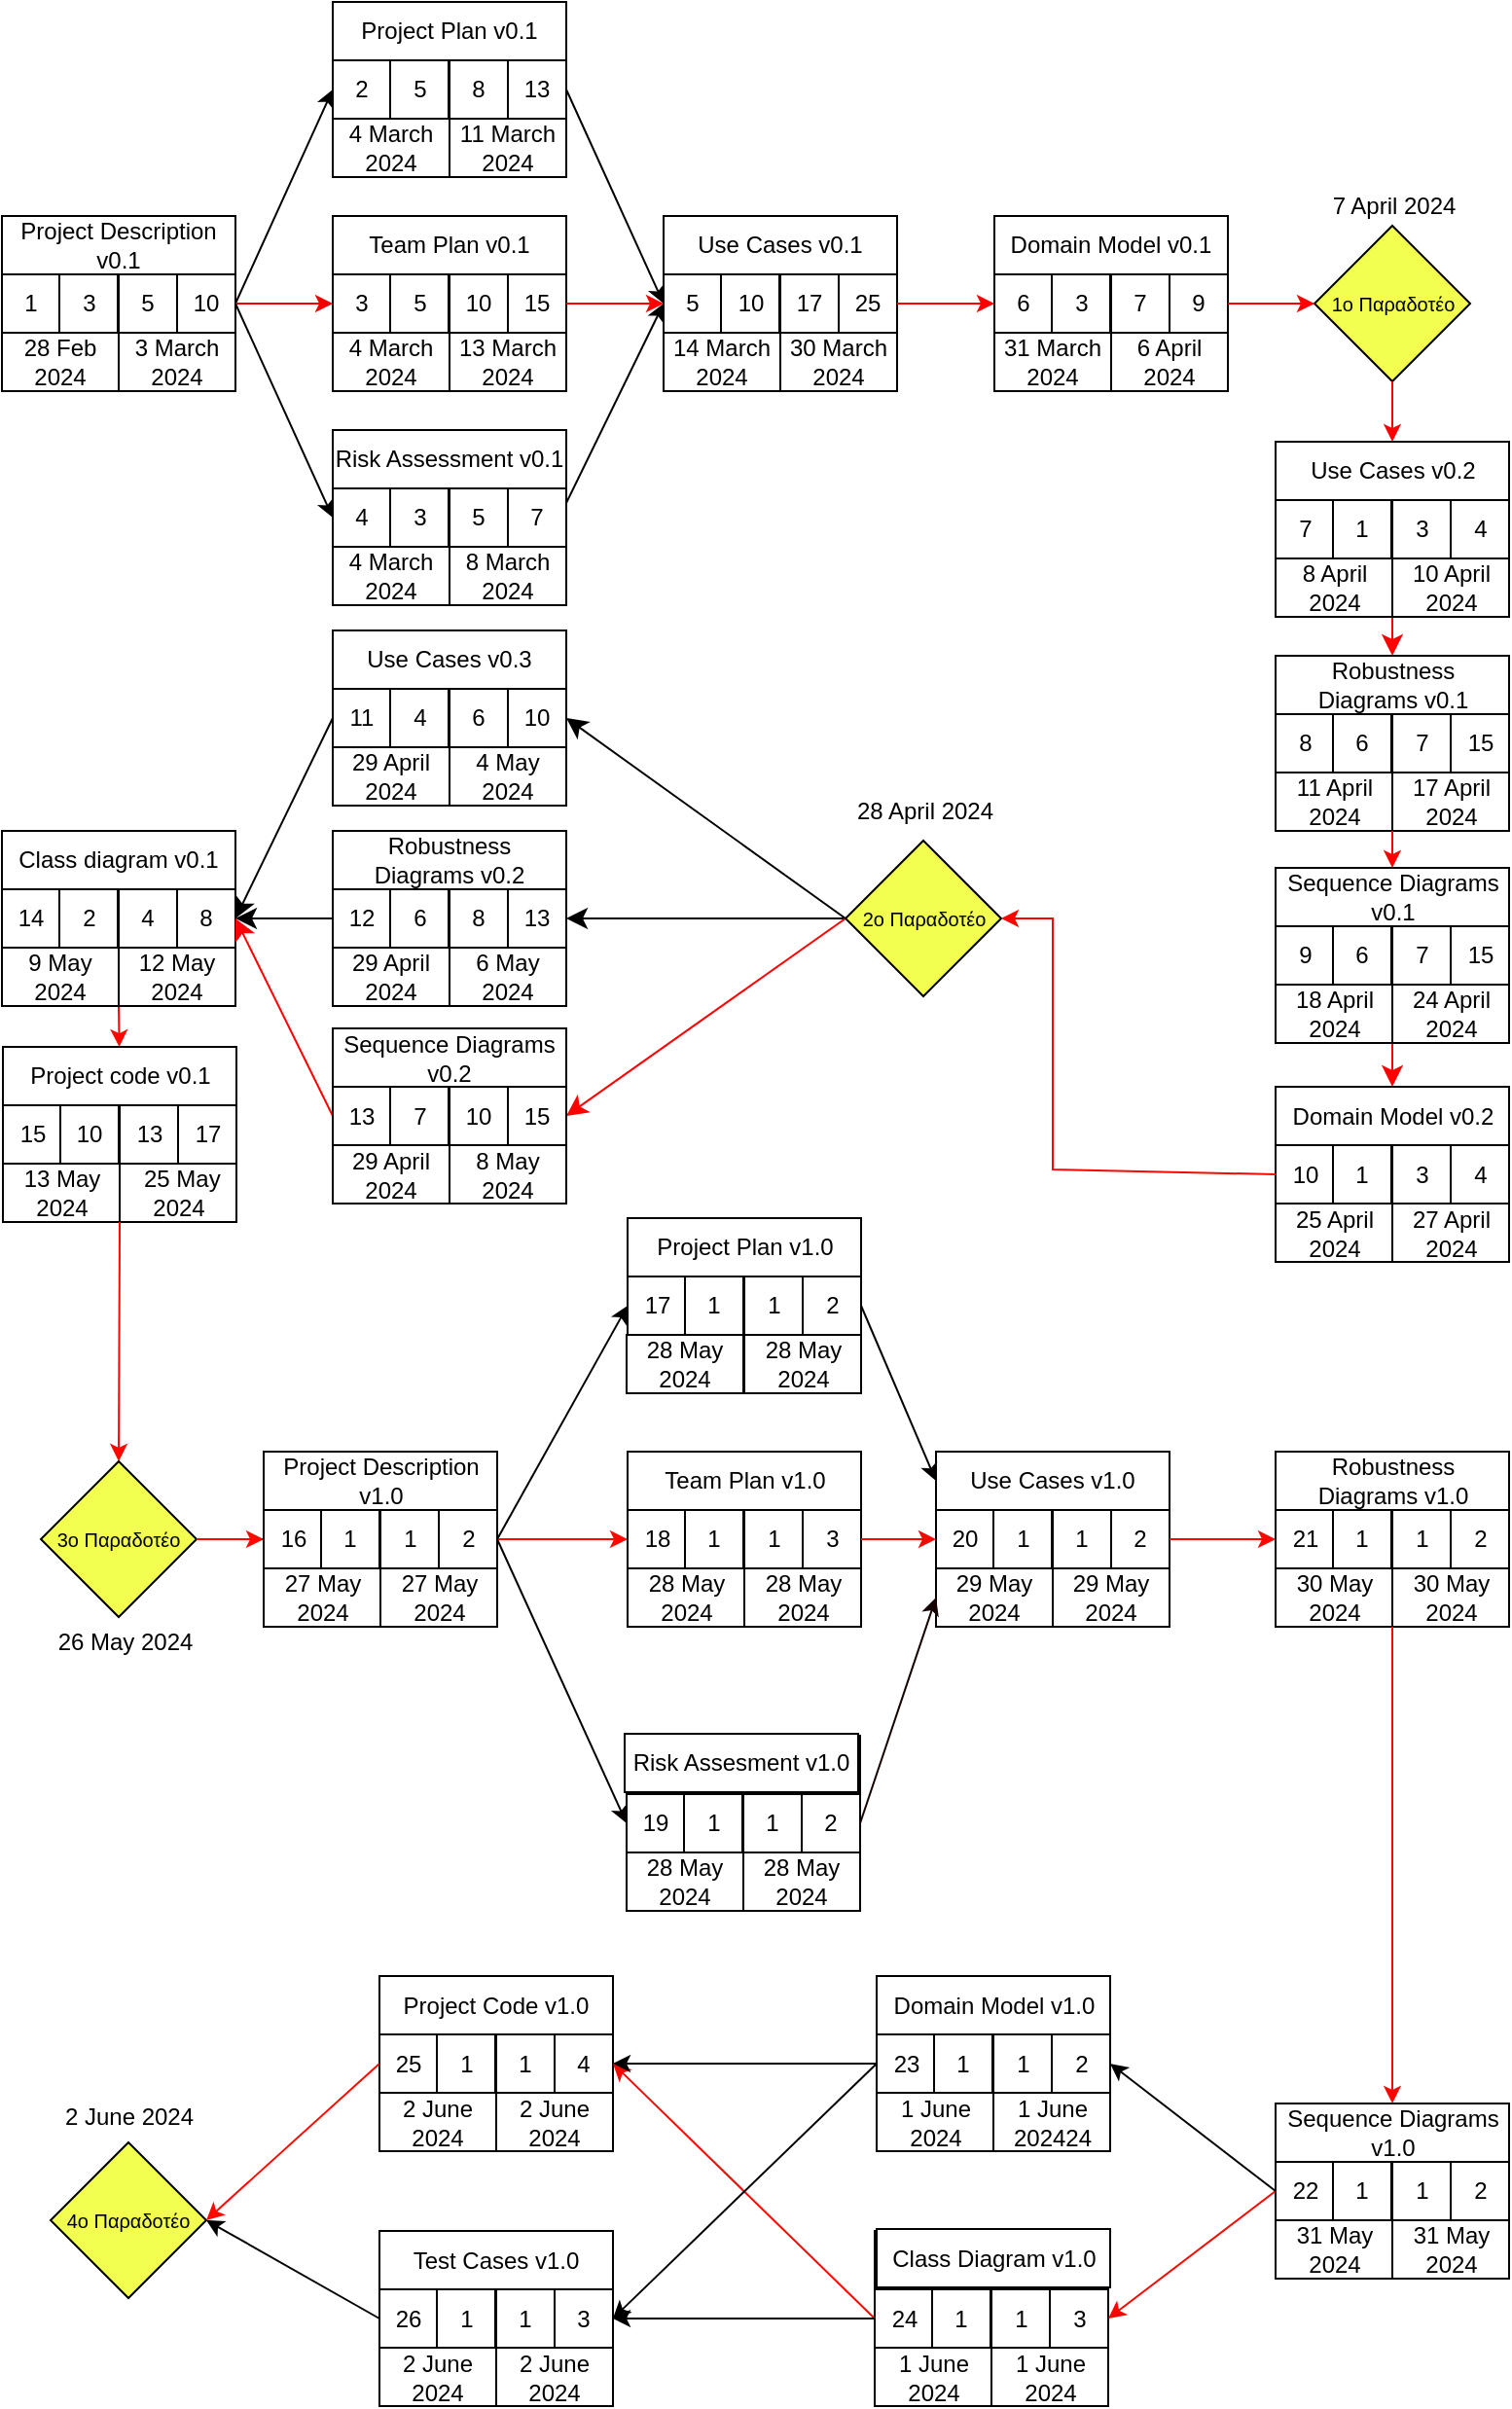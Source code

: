 <mxfile version="24.3.1" type="device">
  <diagram name="Page-1" id="uMqA1R6x-6Gs1QEI-oIA">
    <mxGraphModel dx="1105" dy="631" grid="0" gridSize="10" guides="1" tooltips="1" connect="1" arrows="1" fold="1" page="0" pageScale="1" pageWidth="827" pageHeight="1169" math="0" shadow="0">
      <root>
        <mxCell id="0" />
        <mxCell id="1" parent="0" />
        <mxCell id="IIHGYazNjYMF4p0EDvYy-1" value="" style="rounded=0;whiteSpace=wrap;html=1;" vertex="1" parent="1">
          <mxGeometry x="20" y="130" width="120" height="90" as="geometry" />
        </mxCell>
        <mxCell id="IIHGYazNjYMF4p0EDvYy-2" value="Project Description v0.1" style="rounded=0;whiteSpace=wrap;html=1;" vertex="1" parent="1">
          <mxGeometry x="20" y="130" width="120" height="30" as="geometry" />
        </mxCell>
        <mxCell id="IIHGYazNjYMF4p0EDvYy-3" value="1" style="rounded=0;whiteSpace=wrap;html=1;" vertex="1" parent="1">
          <mxGeometry x="20" y="160" width="30" height="30" as="geometry" />
        </mxCell>
        <mxCell id="IIHGYazNjYMF4p0EDvYy-4" value="3" style="whiteSpace=wrap;html=1;aspect=fixed;" vertex="1" parent="1">
          <mxGeometry x="49.5" y="160" width="30" height="30" as="geometry" />
        </mxCell>
        <mxCell id="IIHGYazNjYMF4p0EDvYy-5" value="5" style="whiteSpace=wrap;html=1;aspect=fixed;" vertex="1" parent="1">
          <mxGeometry x="80" y="160" width="30" height="30" as="geometry" />
        </mxCell>
        <mxCell id="IIHGYazNjYMF4p0EDvYy-6" value="10" style="whiteSpace=wrap;html=1;aspect=fixed;" vertex="1" parent="1">
          <mxGeometry x="110" y="160" width="30" height="30" as="geometry" />
        </mxCell>
        <mxCell id="IIHGYazNjYMF4p0EDvYy-7" value="28 Feb 2024" style="rounded=0;whiteSpace=wrap;html=1;" vertex="1" parent="1">
          <mxGeometry x="20" y="190" width="60" height="30" as="geometry" />
        </mxCell>
        <mxCell id="IIHGYazNjYMF4p0EDvYy-8" value="3 March 2024" style="rounded=0;whiteSpace=wrap;html=1;" vertex="1" parent="1">
          <mxGeometry x="80" y="190" width="60" height="30" as="geometry" />
        </mxCell>
        <mxCell id="IIHGYazNjYMF4p0EDvYy-9" value="&#xa;&lt;span style=&quot;color: rgb(0, 0, 0); font-family: Helvetica; font-size: 12px; font-style: normal; font-variant-ligatures: normal; font-variant-caps: normal; font-weight: 400; letter-spacing: normal; orphans: 2; text-align: center; text-indent: 0px; text-transform: none; widows: 2; word-spacing: 0px; -webkit-text-stroke-width: 0px; background-color: rgb(251, 251, 251); text-decoration-thickness: initial; text-decoration-style: initial; text-decoration-color: initial; float: none; display: inline !important;&quot;&gt;6 April 2024&lt;/span&gt;&#xa;&#xa;" style="rounded=0;whiteSpace=wrap;html=1;" vertex="1" parent="1">
          <mxGeometry x="674.5" y="465" width="120" height="90" as="geometry" />
        </mxCell>
        <mxCell id="IIHGYazNjYMF4p0EDvYy-10" value="Sequence Diagrams v0.1" style="rounded=0;whiteSpace=wrap;html=1;" vertex="1" parent="1">
          <mxGeometry x="674.5" y="465" width="120" height="30" as="geometry" />
        </mxCell>
        <mxCell id="IIHGYazNjYMF4p0EDvYy-11" value="9" style="rounded=0;whiteSpace=wrap;html=1;" vertex="1" parent="1">
          <mxGeometry x="674.5" y="495" width="30" height="30" as="geometry" />
        </mxCell>
        <mxCell id="IIHGYazNjYMF4p0EDvYy-12" value="6" style="whiteSpace=wrap;html=1;aspect=fixed;" vertex="1" parent="1">
          <mxGeometry x="704" y="495" width="30" height="30" as="geometry" />
        </mxCell>
        <mxCell id="IIHGYazNjYMF4p0EDvYy-13" value="7" style="whiteSpace=wrap;html=1;aspect=fixed;" vertex="1" parent="1">
          <mxGeometry x="734.5" y="495" width="30" height="30" as="geometry" />
        </mxCell>
        <mxCell id="IIHGYazNjYMF4p0EDvYy-14" value="15" style="whiteSpace=wrap;html=1;aspect=fixed;" vertex="1" parent="1">
          <mxGeometry x="764.5" y="495" width="30" height="30" as="geometry" />
        </mxCell>
        <mxCell id="IIHGYazNjYMF4p0EDvYy-269" style="edgeStyle=none;curved=1;rounded=0;orthogonalLoop=1;jettySize=auto;html=1;exitX=0;exitY=1;exitDx=0;exitDy=0;entryX=0.5;entryY=0;entryDx=0;entryDy=0;fontSize=12;startSize=8;endSize=8;fillColor=#f8cecc;strokeColor=#FF0000;" edge="1" parent="1" source="IIHGYazNjYMF4p0EDvYy-15" target="IIHGYazNjYMF4p0EDvYy-75">
          <mxGeometry relative="1" as="geometry" />
        </mxCell>
        <mxCell id="IIHGYazNjYMF4p0EDvYy-15" value="24 April 2024" style="rounded=0;whiteSpace=wrap;html=1;" vertex="1" parent="1">
          <mxGeometry x="734.5" y="525" width="60" height="30" as="geometry" />
        </mxCell>
        <mxCell id="IIHGYazNjYMF4p0EDvYy-16" value="" style="rounded=0;whiteSpace=wrap;html=1;" vertex="1" parent="1">
          <mxGeometry x="190" y="20" width="120" height="90" as="geometry" />
        </mxCell>
        <mxCell id="IIHGYazNjYMF4p0EDvYy-17" value="Project Plan v0.1" style="rounded=0;whiteSpace=wrap;html=1;" vertex="1" parent="1">
          <mxGeometry x="190" y="20" width="120" height="30" as="geometry" />
        </mxCell>
        <mxCell id="IIHGYazNjYMF4p0EDvYy-18" value="2" style="rounded=0;whiteSpace=wrap;html=1;" vertex="1" parent="1">
          <mxGeometry x="190" y="50" width="30" height="30" as="geometry" />
        </mxCell>
        <mxCell id="IIHGYazNjYMF4p0EDvYy-19" value="5" style="whiteSpace=wrap;html=1;aspect=fixed;" vertex="1" parent="1">
          <mxGeometry x="219.5" y="50" width="30" height="30" as="geometry" />
        </mxCell>
        <mxCell id="IIHGYazNjYMF4p0EDvYy-20" value="8" style="whiteSpace=wrap;html=1;aspect=fixed;" vertex="1" parent="1">
          <mxGeometry x="250" y="50" width="30" height="30" as="geometry" />
        </mxCell>
        <mxCell id="IIHGYazNjYMF4p0EDvYy-21" value="13" style="whiteSpace=wrap;html=1;aspect=fixed;" vertex="1" parent="1">
          <mxGeometry x="280" y="50" width="30" height="30" as="geometry" />
        </mxCell>
        <mxCell id="IIHGYazNjYMF4p0EDvYy-22" value="4 March 2024" style="rounded=0;whiteSpace=wrap;html=1;" vertex="1" parent="1">
          <mxGeometry x="190" y="80" width="60" height="30" as="geometry" />
        </mxCell>
        <mxCell id="IIHGYazNjYMF4p0EDvYy-23" value="11 March 2024" style="rounded=0;whiteSpace=wrap;html=1;" vertex="1" parent="1">
          <mxGeometry x="250" y="80" width="60" height="30" as="geometry" />
        </mxCell>
        <mxCell id="IIHGYazNjYMF4p0EDvYy-24" value="" style="rounded=0;whiteSpace=wrap;html=1;" vertex="1" parent="1">
          <mxGeometry x="190" y="130" width="120" height="90" as="geometry" />
        </mxCell>
        <mxCell id="IIHGYazNjYMF4p0EDvYy-25" value="Team Plan v0.1" style="rounded=0;whiteSpace=wrap;html=1;" vertex="1" parent="1">
          <mxGeometry x="190" y="130" width="120" height="30" as="geometry" />
        </mxCell>
        <mxCell id="IIHGYazNjYMF4p0EDvYy-26" value="3" style="rounded=0;whiteSpace=wrap;html=1;" vertex="1" parent="1">
          <mxGeometry x="190" y="160" width="30" height="30" as="geometry" />
        </mxCell>
        <mxCell id="IIHGYazNjYMF4p0EDvYy-27" value="5" style="whiteSpace=wrap;html=1;aspect=fixed;" vertex="1" parent="1">
          <mxGeometry x="219.5" y="160" width="30" height="30" as="geometry" />
        </mxCell>
        <mxCell id="IIHGYazNjYMF4p0EDvYy-28" value="10" style="whiteSpace=wrap;html=1;aspect=fixed;" vertex="1" parent="1">
          <mxGeometry x="250" y="160" width="30" height="30" as="geometry" />
        </mxCell>
        <mxCell id="IIHGYazNjYMF4p0EDvYy-29" value="15" style="whiteSpace=wrap;html=1;aspect=fixed;" vertex="1" parent="1">
          <mxGeometry x="280" y="160" width="30" height="30" as="geometry" />
        </mxCell>
        <mxCell id="IIHGYazNjYMF4p0EDvYy-30" value="4 March 2024" style="rounded=0;whiteSpace=wrap;html=1;" vertex="1" parent="1">
          <mxGeometry x="190" y="190" width="60" height="30" as="geometry" />
        </mxCell>
        <mxCell id="IIHGYazNjYMF4p0EDvYy-31" value="13 March 2024" style="rounded=0;whiteSpace=wrap;html=1;" vertex="1" parent="1">
          <mxGeometry x="250" y="190" width="60" height="30" as="geometry" />
        </mxCell>
        <mxCell id="IIHGYazNjYMF4p0EDvYy-32" value="" style="rounded=0;whiteSpace=wrap;html=1;" vertex="1" parent="1">
          <mxGeometry x="190" y="240" width="120" height="90" as="geometry" />
        </mxCell>
        <mxCell id="IIHGYazNjYMF4p0EDvYy-33" value="Risk Assessment v0.1" style="rounded=0;whiteSpace=wrap;html=1;" vertex="1" parent="1">
          <mxGeometry x="190" y="240" width="120" height="30" as="geometry" />
        </mxCell>
        <mxCell id="IIHGYazNjYMF4p0EDvYy-34" value="4" style="rounded=0;whiteSpace=wrap;html=1;" vertex="1" parent="1">
          <mxGeometry x="190" y="270" width="30" height="30" as="geometry" />
        </mxCell>
        <mxCell id="IIHGYazNjYMF4p0EDvYy-35" value="3" style="whiteSpace=wrap;html=1;aspect=fixed;" vertex="1" parent="1">
          <mxGeometry x="219.5" y="270" width="30" height="30" as="geometry" />
        </mxCell>
        <mxCell id="IIHGYazNjYMF4p0EDvYy-36" value="5" style="whiteSpace=wrap;html=1;aspect=fixed;" vertex="1" parent="1">
          <mxGeometry x="250" y="270" width="30" height="30" as="geometry" />
        </mxCell>
        <mxCell id="IIHGYazNjYMF4p0EDvYy-37" value="7" style="whiteSpace=wrap;html=1;aspect=fixed;" vertex="1" parent="1">
          <mxGeometry x="280" y="270" width="30" height="30" as="geometry" />
        </mxCell>
        <mxCell id="IIHGYazNjYMF4p0EDvYy-38" value="4 March 2024" style="rounded=0;whiteSpace=wrap;html=1;" vertex="1" parent="1">
          <mxGeometry x="190" y="300" width="60" height="30" as="geometry" />
        </mxCell>
        <mxCell id="IIHGYazNjYMF4p0EDvYy-39" value="8 March 2024" style="rounded=0;whiteSpace=wrap;html=1;" vertex="1" parent="1">
          <mxGeometry x="250" y="300" width="60" height="30" as="geometry" />
        </mxCell>
        <mxCell id="IIHGYazNjYMF4p0EDvYy-40" value="" style="rounded=0;whiteSpace=wrap;html=1;" vertex="1" parent="1">
          <mxGeometry x="360" y="130" width="120" height="90" as="geometry" />
        </mxCell>
        <mxCell id="IIHGYazNjYMF4p0EDvYy-41" value="Use Cases v0.1" style="rounded=0;whiteSpace=wrap;html=1;" vertex="1" parent="1">
          <mxGeometry x="360" y="130" width="120" height="30" as="geometry" />
        </mxCell>
        <mxCell id="IIHGYazNjYMF4p0EDvYy-42" value="5" style="rounded=0;whiteSpace=wrap;html=1;" vertex="1" parent="1">
          <mxGeometry x="360" y="160" width="30" height="30" as="geometry" />
        </mxCell>
        <mxCell id="IIHGYazNjYMF4p0EDvYy-43" value="10" style="whiteSpace=wrap;html=1;aspect=fixed;" vertex="1" parent="1">
          <mxGeometry x="389.5" y="160" width="30" height="30" as="geometry" />
        </mxCell>
        <mxCell id="IIHGYazNjYMF4p0EDvYy-44" value="17" style="whiteSpace=wrap;html=1;aspect=fixed;" vertex="1" parent="1">
          <mxGeometry x="420" y="160" width="30" height="30" as="geometry" />
        </mxCell>
        <mxCell id="IIHGYazNjYMF4p0EDvYy-45" value="25" style="whiteSpace=wrap;html=1;aspect=fixed;" vertex="1" parent="1">
          <mxGeometry x="450" y="160" width="30" height="30" as="geometry" />
        </mxCell>
        <mxCell id="IIHGYazNjYMF4p0EDvYy-46" value="14 March 2024" style="rounded=0;whiteSpace=wrap;html=1;" vertex="1" parent="1">
          <mxGeometry x="360" y="190" width="60" height="30" as="geometry" />
        </mxCell>
        <mxCell id="IIHGYazNjYMF4p0EDvYy-47" value="30 March 2024" style="rounded=0;whiteSpace=wrap;html=1;" vertex="1" parent="1">
          <mxGeometry x="420" y="190" width="60" height="30" as="geometry" />
        </mxCell>
        <mxCell id="IIHGYazNjYMF4p0EDvYy-48" value="" style="rounded=0;whiteSpace=wrap;html=1;" vertex="1" parent="1">
          <mxGeometry x="530" y="130" width="120" height="90" as="geometry" />
        </mxCell>
        <mxCell id="IIHGYazNjYMF4p0EDvYy-49" value="Domain Model v0.1" style="rounded=0;whiteSpace=wrap;html=1;" vertex="1" parent="1">
          <mxGeometry x="530" y="130" width="120" height="30" as="geometry" />
        </mxCell>
        <mxCell id="IIHGYazNjYMF4p0EDvYy-50" value="6" style="rounded=0;whiteSpace=wrap;html=1;" vertex="1" parent="1">
          <mxGeometry x="530" y="160" width="30" height="30" as="geometry" />
        </mxCell>
        <mxCell id="IIHGYazNjYMF4p0EDvYy-51" value="3" style="whiteSpace=wrap;html=1;aspect=fixed;" vertex="1" parent="1">
          <mxGeometry x="559.5" y="160" width="30" height="30" as="geometry" />
        </mxCell>
        <mxCell id="IIHGYazNjYMF4p0EDvYy-52" value="7" style="whiteSpace=wrap;html=1;aspect=fixed;" vertex="1" parent="1">
          <mxGeometry x="590" y="160" width="30" height="30" as="geometry" />
        </mxCell>
        <mxCell id="IIHGYazNjYMF4p0EDvYy-53" value="9" style="whiteSpace=wrap;html=1;aspect=fixed;" vertex="1" parent="1">
          <mxGeometry x="620" y="160" width="30" height="30" as="geometry" />
        </mxCell>
        <mxCell id="IIHGYazNjYMF4p0EDvYy-54" value="31 March 2024" style="rounded=0;whiteSpace=wrap;html=1;" vertex="1" parent="1">
          <mxGeometry x="530" y="190" width="60" height="30" as="geometry" />
        </mxCell>
        <mxCell id="IIHGYazNjYMF4p0EDvYy-55" value="6 April 2024" style="rounded=0;whiteSpace=wrap;html=1;" vertex="1" parent="1">
          <mxGeometry x="590" y="190" width="60" height="30" as="geometry" />
        </mxCell>
        <mxCell id="IIHGYazNjYMF4p0EDvYy-56" value="&lt;font style=&quot;font-size: 10px;&quot;&gt;1o Παραδοτέο&lt;/font&gt;" style="rhombus;whiteSpace=wrap;html=1;fillColor=#F3FF4F;" vertex="1" parent="1">
          <mxGeometry x="694.5" y="135" width="80" height="80" as="geometry" />
        </mxCell>
        <mxCell id="IIHGYazNjYMF4p0EDvYy-57" value="" style="endArrow=classic;html=1;rounded=0;exitX=1;exitY=0.5;exitDx=0;exitDy=0;entryX=0;entryY=0.5;entryDx=0;entryDy=0;strokeColor=#000000;" edge="1" parent="1" source="IIHGYazNjYMF4p0EDvYy-6" target="IIHGYazNjYMF4p0EDvYy-18">
          <mxGeometry width="50" height="50" relative="1" as="geometry">
            <mxPoint x="490" y="160" as="sourcePoint" />
            <mxPoint x="540" y="110" as="targetPoint" />
          </mxGeometry>
        </mxCell>
        <mxCell id="IIHGYazNjYMF4p0EDvYy-58" value="" style="endArrow=classic;html=1;rounded=0;exitX=1;exitY=0.5;exitDx=0;exitDy=0;entryX=0;entryY=0.5;entryDx=0;entryDy=0;strokeColor=#F50000;" edge="1" parent="1" source="IIHGYazNjYMF4p0EDvYy-6" target="IIHGYazNjYMF4p0EDvYy-26">
          <mxGeometry width="50" height="50" relative="1" as="geometry">
            <mxPoint x="490" y="160" as="sourcePoint" />
            <mxPoint x="540" y="110" as="targetPoint" />
          </mxGeometry>
        </mxCell>
        <mxCell id="IIHGYazNjYMF4p0EDvYy-59" value="" style="endArrow=classic;html=1;rounded=0;exitX=1;exitY=0.5;exitDx=0;exitDy=0;entryX=0;entryY=0.5;entryDx=0;entryDy=0;" edge="1" parent="1" source="IIHGYazNjYMF4p0EDvYy-6" target="IIHGYazNjYMF4p0EDvYy-34">
          <mxGeometry width="50" height="50" relative="1" as="geometry">
            <mxPoint x="490" y="160" as="sourcePoint" />
            <mxPoint x="540" y="110" as="targetPoint" />
          </mxGeometry>
        </mxCell>
        <mxCell id="IIHGYazNjYMF4p0EDvYy-60" value="" style="endArrow=classic;html=1;rounded=0;exitX=1;exitY=0.25;exitDx=0;exitDy=0;entryX=0;entryY=0.5;entryDx=0;entryDy=0;" edge="1" parent="1" source="IIHGYazNjYMF4p0EDvYy-37" target="IIHGYazNjYMF4p0EDvYy-42">
          <mxGeometry width="50" height="50" relative="1" as="geometry">
            <mxPoint x="490" y="160" as="sourcePoint" />
            <mxPoint x="540" y="110" as="targetPoint" />
          </mxGeometry>
        </mxCell>
        <mxCell id="IIHGYazNjYMF4p0EDvYy-61" value="" style="endArrow=classic;html=1;rounded=0;exitX=1;exitY=0.5;exitDx=0;exitDy=0;entryX=0;entryY=0.5;entryDx=0;entryDy=0;strokeColor=#000000;" edge="1" parent="1" source="IIHGYazNjYMF4p0EDvYy-21" target="IIHGYazNjYMF4p0EDvYy-42">
          <mxGeometry width="50" height="50" relative="1" as="geometry">
            <mxPoint x="490" y="160" as="sourcePoint" />
            <mxPoint x="540" y="110" as="targetPoint" />
          </mxGeometry>
        </mxCell>
        <mxCell id="IIHGYazNjYMF4p0EDvYy-62" value="" style="endArrow=classic;html=1;rounded=0;exitX=1;exitY=0.5;exitDx=0;exitDy=0;entryX=0;entryY=0.5;entryDx=0;entryDy=0;strokeColor=#FF0000;" edge="1" parent="1" source="IIHGYazNjYMF4p0EDvYy-29" target="IIHGYazNjYMF4p0EDvYy-42">
          <mxGeometry width="50" height="50" relative="1" as="geometry">
            <mxPoint x="490" y="160" as="sourcePoint" />
            <mxPoint x="540" y="110" as="targetPoint" />
          </mxGeometry>
        </mxCell>
        <mxCell id="IIHGYazNjYMF4p0EDvYy-63" value="" style="endArrow=classic;html=1;rounded=0;exitX=1;exitY=0.5;exitDx=0;exitDy=0;entryX=0;entryY=0.5;entryDx=0;entryDy=0;strokeColor=#FF0000;" edge="1" parent="1" source="IIHGYazNjYMF4p0EDvYy-45" target="IIHGYazNjYMF4p0EDvYy-50">
          <mxGeometry width="50" height="50" relative="1" as="geometry">
            <mxPoint x="490" y="160" as="sourcePoint" />
            <mxPoint x="540" y="110" as="targetPoint" />
          </mxGeometry>
        </mxCell>
        <mxCell id="IIHGYazNjYMF4p0EDvYy-64" value="" style="endArrow=classic;html=1;rounded=0;exitX=1;exitY=0.5;exitDx=0;exitDy=0;entryX=0;entryY=0.5;entryDx=0;entryDy=0;strokeColor=#FF0000;" edge="1" parent="1" source="IIHGYazNjYMF4p0EDvYy-53" target="IIHGYazNjYMF4p0EDvYy-56">
          <mxGeometry width="50" height="50" relative="1" as="geometry">
            <mxPoint x="490" y="160" as="sourcePoint" />
            <mxPoint x="540" y="110" as="targetPoint" />
          </mxGeometry>
        </mxCell>
        <mxCell id="IIHGYazNjYMF4p0EDvYy-65" value="7 April 2024" style="text;html=1;align=center;verticalAlign=middle;resizable=0;points=[];autosize=1;strokeColor=none;fillColor=none;" vertex="1" parent="1">
          <mxGeometry x="689.5" y="110" width="90" height="30" as="geometry" />
        </mxCell>
        <mxCell id="IIHGYazNjYMF4p0EDvYy-66" value="" style="rounded=0;whiteSpace=wrap;html=1;" vertex="1" parent="1">
          <mxGeometry x="674.5" y="356" width="120" height="90" as="geometry" />
        </mxCell>
        <mxCell id="IIHGYazNjYMF4p0EDvYy-67" value="Robustness Diagrams v0.1" style="rounded=0;whiteSpace=wrap;html=1;" vertex="1" parent="1">
          <mxGeometry x="674.5" y="356" width="120" height="30" as="geometry" />
        </mxCell>
        <mxCell id="IIHGYazNjYMF4p0EDvYy-68" value="8" style="rounded=0;whiteSpace=wrap;html=1;" vertex="1" parent="1">
          <mxGeometry x="674.5" y="386" width="30" height="30" as="geometry" />
        </mxCell>
        <mxCell id="IIHGYazNjYMF4p0EDvYy-69" value="6" style="whiteSpace=wrap;html=1;aspect=fixed;" vertex="1" parent="1">
          <mxGeometry x="704" y="386" width="30" height="30" as="geometry" />
        </mxCell>
        <mxCell id="IIHGYazNjYMF4p0EDvYy-70" value="7" style="whiteSpace=wrap;html=1;aspect=fixed;" vertex="1" parent="1">
          <mxGeometry x="734.5" y="386" width="30" height="30" as="geometry" />
        </mxCell>
        <mxCell id="IIHGYazNjYMF4p0EDvYy-71" value="15" style="whiteSpace=wrap;html=1;aspect=fixed;" vertex="1" parent="1">
          <mxGeometry x="764.5" y="386" width="30" height="30" as="geometry" />
        </mxCell>
        <mxCell id="IIHGYazNjYMF4p0EDvYy-72" value="11 April 2024" style="rounded=0;whiteSpace=wrap;html=1;" vertex="1" parent="1">
          <mxGeometry x="674.5" y="416" width="60" height="30" as="geometry" />
        </mxCell>
        <mxCell id="IIHGYazNjYMF4p0EDvYy-73" value="17 April 2024" style="rounded=0;whiteSpace=wrap;html=1;" vertex="1" parent="1">
          <mxGeometry x="734.5" y="416" width="60" height="30" as="geometry" />
        </mxCell>
        <mxCell id="IIHGYazNjYMF4p0EDvYy-74" value="" style="rounded=0;whiteSpace=wrap;html=1;" vertex="1" parent="1">
          <mxGeometry x="674.5" y="577.5" width="120" height="90" as="geometry" />
        </mxCell>
        <mxCell id="IIHGYazNjYMF4p0EDvYy-75" value="Domain Model v0.2" style="rounded=0;whiteSpace=wrap;html=1;" vertex="1" parent="1">
          <mxGeometry x="674.5" y="577.5" width="120" height="30" as="geometry" />
        </mxCell>
        <mxCell id="IIHGYazNjYMF4p0EDvYy-76" value="10" style="rounded=0;whiteSpace=wrap;html=1;" vertex="1" parent="1">
          <mxGeometry x="674.5" y="607.5" width="30" height="30" as="geometry" />
        </mxCell>
        <mxCell id="IIHGYazNjYMF4p0EDvYy-77" value="1" style="whiteSpace=wrap;html=1;aspect=fixed;" vertex="1" parent="1">
          <mxGeometry x="704" y="607.5" width="30" height="30" as="geometry" />
        </mxCell>
        <mxCell id="IIHGYazNjYMF4p0EDvYy-78" value="3" style="whiteSpace=wrap;html=1;aspect=fixed;" vertex="1" parent="1">
          <mxGeometry x="734.5" y="607.5" width="30" height="30" as="geometry" />
        </mxCell>
        <mxCell id="IIHGYazNjYMF4p0EDvYy-79" value="4" style="whiteSpace=wrap;html=1;aspect=fixed;" vertex="1" parent="1">
          <mxGeometry x="764.5" y="607.5" width="30" height="30" as="geometry" />
        </mxCell>
        <mxCell id="IIHGYazNjYMF4p0EDvYy-80" value="25 April 2024" style="rounded=0;whiteSpace=wrap;html=1;" vertex="1" parent="1">
          <mxGeometry x="674.5" y="637.5" width="60" height="30" as="geometry" />
        </mxCell>
        <mxCell id="IIHGYazNjYMF4p0EDvYy-81" value="27 April 2024" style="rounded=0;whiteSpace=wrap;html=1;" vertex="1" parent="1">
          <mxGeometry x="734.5" y="637.5" width="60" height="30" as="geometry" />
        </mxCell>
        <mxCell id="IIHGYazNjYMF4p0EDvYy-82" value="" style="rounded=0;whiteSpace=wrap;html=1;" vertex="1" parent="1">
          <mxGeometry x="361.5" y="785" width="60" height="30" as="geometry" />
        </mxCell>
        <mxCell id="IIHGYazNjYMF4p0EDvYy-271" style="edgeStyle=none;curved=1;rounded=0;orthogonalLoop=1;jettySize=auto;html=1;exitX=0;exitY=0.5;exitDx=0;exitDy=0;entryX=1;entryY=0.5;entryDx=0;entryDy=0;fontSize=12;startSize=8;endSize=8;" edge="1" parent="1" source="IIHGYazNjYMF4p0EDvYy-91" target="IIHGYazNjYMF4p0EDvYy-242">
          <mxGeometry relative="1" as="geometry" />
        </mxCell>
        <mxCell id="IIHGYazNjYMF4p0EDvYy-272" style="edgeStyle=none;curved=1;rounded=0;orthogonalLoop=1;jettySize=auto;html=1;exitX=0;exitY=0.5;exitDx=0;exitDy=0;entryX=1;entryY=0.5;entryDx=0;entryDy=0;fontSize=12;startSize=8;endSize=8;" edge="1" parent="1" source="IIHGYazNjYMF4p0EDvYy-91" target="IIHGYazNjYMF4p0EDvYy-250">
          <mxGeometry relative="1" as="geometry" />
        </mxCell>
        <mxCell id="IIHGYazNjYMF4p0EDvYy-273" style="edgeStyle=none;curved=1;rounded=0;orthogonalLoop=1;jettySize=auto;html=1;exitX=0;exitY=0.5;exitDx=0;exitDy=0;entryX=1;entryY=0.5;entryDx=0;entryDy=0;fontSize=12;startSize=8;endSize=8;strokeColor=#FF0000;" edge="1" parent="1" source="IIHGYazNjYMF4p0EDvYy-91" target="IIHGYazNjYMF4p0EDvYy-258">
          <mxGeometry relative="1" as="geometry" />
        </mxCell>
        <mxCell id="IIHGYazNjYMF4p0EDvYy-91" value="&lt;font style=&quot;font-size: 10px;&quot;&gt;2o Παραδοτέο&lt;/font&gt;" style="rhombus;whiteSpace=wrap;html=1;fillColor=#F3FF4F;" vertex="1" parent="1">
          <mxGeometry x="453.5" y="451" width="80" height="80" as="geometry" />
        </mxCell>
        <mxCell id="IIHGYazNjYMF4p0EDvYy-92" value="28 Αpril 2024" style="text;html=1;align=center;verticalAlign=middle;resizable=0;points=[];autosize=1;strokeColor=none;fillColor=none;" vertex="1" parent="1">
          <mxGeometry x="448.5" y="421" width="90" height="30" as="geometry" />
        </mxCell>
        <mxCell id="IIHGYazNjYMF4p0EDvYy-93" value="18 April 2024" style="rounded=0;whiteSpace=wrap;html=1;" vertex="1" parent="1">
          <mxGeometry x="674.5" y="525" width="60" height="30" as="geometry" />
        </mxCell>
        <mxCell id="IIHGYazNjYMF4p0EDvYy-94" value="" style="endArrow=classic;html=1;rounded=0;exitX=0;exitY=1;exitDx=0;exitDy=0;strokeColor=#FF0800;" edge="1" parent="1" source="IIHGYazNjYMF4p0EDvYy-102" target="IIHGYazNjYMF4p0EDvYy-104">
          <mxGeometry width="50" height="50" relative="1" as="geometry">
            <mxPoint x="205.5" y="531" as="sourcePoint" />
            <mxPoint x="255.5" y="481" as="targetPoint" />
          </mxGeometry>
        </mxCell>
        <mxCell id="IIHGYazNjYMF4p0EDvYy-95" value="" style="rounded=0;whiteSpace=wrap;html=1;" vertex="1" parent="1">
          <mxGeometry x="20" y="446" width="120" height="90" as="geometry" />
        </mxCell>
        <mxCell id="IIHGYazNjYMF4p0EDvYy-96" value="Class diagram v0.1" style="rounded=0;whiteSpace=wrap;html=1;" vertex="1" parent="1">
          <mxGeometry x="20" y="446" width="120" height="30" as="geometry" />
        </mxCell>
        <mxCell id="IIHGYazNjYMF4p0EDvYy-97" value="14" style="rounded=0;whiteSpace=wrap;html=1;" vertex="1" parent="1">
          <mxGeometry x="20" y="476" width="30" height="30" as="geometry" />
        </mxCell>
        <mxCell id="IIHGYazNjYMF4p0EDvYy-98" value="2" style="whiteSpace=wrap;html=1;aspect=fixed;" vertex="1" parent="1">
          <mxGeometry x="49.5" y="476" width="30" height="30" as="geometry" />
        </mxCell>
        <mxCell id="IIHGYazNjYMF4p0EDvYy-99" value="4" style="whiteSpace=wrap;html=1;aspect=fixed;" vertex="1" parent="1">
          <mxGeometry x="80" y="476" width="30" height="30" as="geometry" />
        </mxCell>
        <mxCell id="IIHGYazNjYMF4p0EDvYy-100" value="8" style="whiteSpace=wrap;html=1;aspect=fixed;" vertex="1" parent="1">
          <mxGeometry x="110" y="476" width="30" height="30" as="geometry" />
        </mxCell>
        <mxCell id="IIHGYazNjYMF4p0EDvYy-101" value="9 May 2024" style="rounded=0;whiteSpace=wrap;html=1;" vertex="1" parent="1">
          <mxGeometry x="20" y="506" width="60" height="30" as="geometry" />
        </mxCell>
        <mxCell id="IIHGYazNjYMF4p0EDvYy-102" value="12 May 2024" style="rounded=0;whiteSpace=wrap;html=1;" vertex="1" parent="1">
          <mxGeometry x="80" y="506" width="60" height="30" as="geometry" />
        </mxCell>
        <mxCell id="IIHGYazNjYMF4p0EDvYy-103" value="" style="rounded=0;whiteSpace=wrap;html=1;" vertex="1" parent="1">
          <mxGeometry x="20.5" y="557" width="120" height="90" as="geometry" />
        </mxCell>
        <mxCell id="IIHGYazNjYMF4p0EDvYy-104" value="Project code v0.1" style="rounded=0;whiteSpace=wrap;html=1;" vertex="1" parent="1">
          <mxGeometry x="20.5" y="557" width="120" height="30" as="geometry" />
        </mxCell>
        <mxCell id="IIHGYazNjYMF4p0EDvYy-105" value="15" style="rounded=0;whiteSpace=wrap;html=1;" vertex="1" parent="1">
          <mxGeometry x="20.5" y="587" width="30" height="30" as="geometry" />
        </mxCell>
        <mxCell id="IIHGYazNjYMF4p0EDvYy-106" value="10" style="whiteSpace=wrap;html=1;aspect=fixed;" vertex="1" parent="1">
          <mxGeometry x="50" y="587" width="30" height="30" as="geometry" />
        </mxCell>
        <mxCell id="IIHGYazNjYMF4p0EDvYy-107" value="13" style="whiteSpace=wrap;html=1;aspect=fixed;" vertex="1" parent="1">
          <mxGeometry x="80.5" y="587" width="30" height="30" as="geometry" />
        </mxCell>
        <mxCell id="IIHGYazNjYMF4p0EDvYy-108" value="17" style="whiteSpace=wrap;html=1;aspect=fixed;" vertex="1" parent="1">
          <mxGeometry x="110.5" y="587" width="30" height="30" as="geometry" />
        </mxCell>
        <mxCell id="IIHGYazNjYMF4p0EDvYy-109" value="13 May 2024" style="rounded=0;whiteSpace=wrap;html=1;" vertex="1" parent="1">
          <mxGeometry x="20.5" y="617" width="60" height="30" as="geometry" />
        </mxCell>
        <mxCell id="IIHGYazNjYMF4p0EDvYy-110" value="&amp;nbsp;25 May 2024" style="rounded=0;whiteSpace=wrap;html=1;" vertex="1" parent="1">
          <mxGeometry x="80.5" y="617" width="60" height="30" as="geometry" />
        </mxCell>
        <mxCell id="IIHGYazNjYMF4p0EDvYy-119" value="" style="endArrow=classic;html=1;rounded=0;exitX=1;exitY=1;exitDx=0;exitDy=0;entryX=0.5;entryY=0;entryDx=0;entryDy=0;strokeColor=#FC0800;" edge="1" parent="1" source="IIHGYazNjYMF4p0EDvYy-109" target="IIHGYazNjYMF4p0EDvYy-122">
          <mxGeometry width="50" height="50" relative="1" as="geometry">
            <mxPoint x="110.5" y="576" as="sourcePoint" />
            <mxPoint x="85.5" y="741" as="targetPoint" />
          </mxGeometry>
        </mxCell>
        <mxCell id="IIHGYazNjYMF4p0EDvYy-121" value="" style="edgeStyle=orthogonalEdgeStyle;rounded=0;orthogonalLoop=1;jettySize=auto;html=1;" edge="1" parent="1" source="IIHGYazNjYMF4p0EDvYy-122" target="IIHGYazNjYMF4p0EDvYy-147">
          <mxGeometry relative="1" as="geometry" />
        </mxCell>
        <mxCell id="IIHGYazNjYMF4p0EDvYy-122" value="&lt;font style=&quot;font-size: 10px;&quot;&gt;3o Παραδοτέο&lt;/font&gt;" style="rhombus;whiteSpace=wrap;html=1;fillColor=#F3FF4F;" vertex="1" parent="1">
          <mxGeometry x="40" y="770" width="80" height="80" as="geometry" />
        </mxCell>
        <mxCell id="IIHGYazNjYMF4p0EDvYy-123" value="26 May 2024" style="text;html=1;align=center;verticalAlign=middle;resizable=0;points=[];autosize=1;strokeColor=none;fillColor=none;" vertex="1" parent="1">
          <mxGeometry x="38.25" y="848" width="90" height="30" as="geometry" />
        </mxCell>
        <mxCell id="IIHGYazNjYMF4p0EDvYy-124" value="" style="rounded=0;whiteSpace=wrap;html=1;" vertex="1" parent="1">
          <mxGeometry x="341.5" y="765" width="120" height="90" as="geometry" />
        </mxCell>
        <mxCell id="IIHGYazNjYMF4p0EDvYy-125" value="Team Plan v1.0" style="rounded=0;whiteSpace=wrap;html=1;" vertex="1" parent="1">
          <mxGeometry x="341.5" y="765" width="120" height="30" as="geometry" />
        </mxCell>
        <mxCell id="IIHGYazNjYMF4p0EDvYy-126" value="18" style="rounded=0;whiteSpace=wrap;html=1;" vertex="1" parent="1">
          <mxGeometry x="341.5" y="795" width="30" height="30" as="geometry" />
        </mxCell>
        <mxCell id="IIHGYazNjYMF4p0EDvYy-127" value="1" style="whiteSpace=wrap;html=1;aspect=fixed;" vertex="1" parent="1">
          <mxGeometry x="371" y="795" width="30" height="30" as="geometry" />
        </mxCell>
        <mxCell id="IIHGYazNjYMF4p0EDvYy-128" value="1" style="whiteSpace=wrap;html=1;aspect=fixed;" vertex="1" parent="1">
          <mxGeometry x="401.5" y="795" width="30" height="30" as="geometry" />
        </mxCell>
        <mxCell id="IIHGYazNjYMF4p0EDvYy-129" value="3" style="whiteSpace=wrap;html=1;aspect=fixed;" vertex="1" parent="1">
          <mxGeometry x="431.5" y="795" width="30" height="30" as="geometry" />
        </mxCell>
        <mxCell id="IIHGYazNjYMF4p0EDvYy-130" value="28 May 2024" style="rounded=0;whiteSpace=wrap;html=1;" vertex="1" parent="1">
          <mxGeometry x="341.5" y="825" width="60" height="30" as="geometry" />
        </mxCell>
        <mxCell id="IIHGYazNjYMF4p0EDvYy-131" value="28 May 2024" style="rounded=0;whiteSpace=wrap;html=1;" vertex="1" parent="1">
          <mxGeometry x="401.5" y="825" width="60" height="30" as="geometry" />
        </mxCell>
        <mxCell id="IIHGYazNjYMF4p0EDvYy-132" value="" style="rounded=0;whiteSpace=wrap;html=1;" vertex="1" parent="1">
          <mxGeometry x="500" y="765" width="120" height="90" as="geometry" />
        </mxCell>
        <mxCell id="IIHGYazNjYMF4p0EDvYy-133" value="Use Cases v1.0" style="rounded=0;whiteSpace=wrap;html=1;" vertex="1" parent="1">
          <mxGeometry x="500" y="765" width="120" height="30" as="geometry" />
        </mxCell>
        <mxCell id="IIHGYazNjYMF4p0EDvYy-134" value="20" style="rounded=0;whiteSpace=wrap;html=1;" vertex="1" parent="1">
          <mxGeometry x="500" y="795" width="30" height="30" as="geometry" />
        </mxCell>
        <mxCell id="IIHGYazNjYMF4p0EDvYy-135" value="1" style="whiteSpace=wrap;html=1;aspect=fixed;" vertex="1" parent="1">
          <mxGeometry x="529.5" y="795" width="30" height="30" as="geometry" />
        </mxCell>
        <mxCell id="IIHGYazNjYMF4p0EDvYy-136" value="1" style="whiteSpace=wrap;html=1;aspect=fixed;" vertex="1" parent="1">
          <mxGeometry x="560" y="795" width="30" height="30" as="geometry" />
        </mxCell>
        <mxCell id="IIHGYazNjYMF4p0EDvYy-137" value="2" style="whiteSpace=wrap;html=1;aspect=fixed;" vertex="1" parent="1">
          <mxGeometry x="590" y="795" width="30" height="30" as="geometry" />
        </mxCell>
        <mxCell id="IIHGYazNjYMF4p0EDvYy-138" value="29 May 2024" style="rounded=0;whiteSpace=wrap;html=1;" vertex="1" parent="1">
          <mxGeometry x="500" y="825" width="60" height="30" as="geometry" />
        </mxCell>
        <mxCell id="IIHGYazNjYMF4p0EDvYy-139" value="29 May 2024" style="rounded=0;whiteSpace=wrap;html=1;" vertex="1" parent="1">
          <mxGeometry x="560" y="825" width="60" height="30" as="geometry" />
        </mxCell>
        <mxCell id="IIHGYazNjYMF4p0EDvYy-140" value="" style="rounded=0;whiteSpace=wrap;html=1;" vertex="1" parent="1">
          <mxGeometry x="154.5" y="765" width="120" height="90" as="geometry" />
        </mxCell>
        <mxCell id="IIHGYazNjYMF4p0EDvYy-141" value="Project Description v1.0" style="rounded=0;whiteSpace=wrap;html=1;" vertex="1" parent="1">
          <mxGeometry x="154.5" y="765" width="120" height="30" as="geometry" />
        </mxCell>
        <mxCell id="IIHGYazNjYMF4p0EDvYy-142" value="16" style="rounded=0;whiteSpace=wrap;html=1;" vertex="1" parent="1">
          <mxGeometry x="154.5" y="795" width="30" height="30" as="geometry" />
        </mxCell>
        <mxCell id="IIHGYazNjYMF4p0EDvYy-143" value="1" style="whiteSpace=wrap;html=1;aspect=fixed;" vertex="1" parent="1">
          <mxGeometry x="184" y="795" width="30" height="30" as="geometry" />
        </mxCell>
        <mxCell id="IIHGYazNjYMF4p0EDvYy-144" value="1" style="whiteSpace=wrap;html=1;aspect=fixed;" vertex="1" parent="1">
          <mxGeometry x="214.5" y="795" width="30" height="30" as="geometry" />
        </mxCell>
        <mxCell id="IIHGYazNjYMF4p0EDvYy-145" value="2" style="whiteSpace=wrap;html=1;aspect=fixed;" vertex="1" parent="1">
          <mxGeometry x="244.5" y="795" width="30" height="30" as="geometry" />
        </mxCell>
        <mxCell id="IIHGYazNjYMF4p0EDvYy-146" value="27 May 2024" style="rounded=0;whiteSpace=wrap;html=1;" vertex="1" parent="1">
          <mxGeometry x="154.5" y="825" width="60" height="30" as="geometry" />
        </mxCell>
        <mxCell id="IIHGYazNjYMF4p0EDvYy-147" value="27 May 2024" style="rounded=0;whiteSpace=wrap;html=1;" vertex="1" parent="1">
          <mxGeometry x="214.5" y="825" width="60" height="30" as="geometry" />
        </mxCell>
        <mxCell id="IIHGYazNjYMF4p0EDvYy-148" value="" style="rounded=0;whiteSpace=wrap;html=1;" vertex="1" parent="1">
          <mxGeometry x="341.5" y="645" width="120" height="90" as="geometry" />
        </mxCell>
        <mxCell id="IIHGYazNjYMF4p0EDvYy-149" value="Project Plan v1.0" style="rounded=0;whiteSpace=wrap;html=1;" vertex="1" parent="1">
          <mxGeometry x="341.5" y="645" width="120" height="30" as="geometry" />
        </mxCell>
        <mxCell id="IIHGYazNjYMF4p0EDvYy-150" value="17" style="rounded=0;whiteSpace=wrap;html=1;" vertex="1" parent="1">
          <mxGeometry x="341.5" y="675" width="30" height="30" as="geometry" />
        </mxCell>
        <mxCell id="IIHGYazNjYMF4p0EDvYy-151" value="1" style="whiteSpace=wrap;html=1;aspect=fixed;" vertex="1" parent="1">
          <mxGeometry x="371" y="675" width="30" height="30" as="geometry" />
        </mxCell>
        <mxCell id="IIHGYazNjYMF4p0EDvYy-152" value="1" style="whiteSpace=wrap;html=1;aspect=fixed;" vertex="1" parent="1">
          <mxGeometry x="401.5" y="675" width="30" height="30" as="geometry" />
        </mxCell>
        <mxCell id="IIHGYazNjYMF4p0EDvYy-153" value="2" style="whiteSpace=wrap;html=1;aspect=fixed;" vertex="1" parent="1">
          <mxGeometry x="431.5" y="675" width="30" height="30" as="geometry" />
        </mxCell>
        <mxCell id="IIHGYazNjYMF4p0EDvYy-154" value="28 May 2024" style="rounded=0;whiteSpace=wrap;html=1;" vertex="1" parent="1">
          <mxGeometry x="401.5" y="705" width="60" height="30" as="geometry" />
        </mxCell>
        <mxCell id="IIHGYazNjYMF4p0EDvYy-155" value="" style="rounded=0;whiteSpace=wrap;html=1;" vertex="1" parent="1">
          <mxGeometry x="341" y="911" width="120" height="90" as="geometry" />
        </mxCell>
        <mxCell id="IIHGYazNjYMF4p0EDvYy-156" value="Risk Assesment v1.0" style="rounded=0;whiteSpace=wrap;html=1;" vertex="1" parent="1">
          <mxGeometry x="340" y="910" width="120" height="30" as="geometry" />
        </mxCell>
        <mxCell id="IIHGYazNjYMF4p0EDvYy-157" value="19" style="rounded=0;whiteSpace=wrap;html=1;" vertex="1" parent="1">
          <mxGeometry x="341" y="941" width="30" height="30" as="geometry" />
        </mxCell>
        <mxCell id="IIHGYazNjYMF4p0EDvYy-158" value="1" style="whiteSpace=wrap;html=1;aspect=fixed;" vertex="1" parent="1">
          <mxGeometry x="370.5" y="941" width="30" height="30" as="geometry" />
        </mxCell>
        <mxCell id="IIHGYazNjYMF4p0EDvYy-159" value="1" style="whiteSpace=wrap;html=1;aspect=fixed;" vertex="1" parent="1">
          <mxGeometry x="401" y="941" width="30" height="30" as="geometry" />
        </mxCell>
        <mxCell id="IIHGYazNjYMF4p0EDvYy-160" value="2" style="whiteSpace=wrap;html=1;aspect=fixed;" vertex="1" parent="1">
          <mxGeometry x="431" y="941" width="30" height="30" as="geometry" />
        </mxCell>
        <mxCell id="IIHGYazNjYMF4p0EDvYy-161" value="28 May 2024" style="rounded=0;whiteSpace=wrap;html=1;" vertex="1" parent="1">
          <mxGeometry x="341" y="971" width="60" height="30" as="geometry" />
        </mxCell>
        <mxCell id="IIHGYazNjYMF4p0EDvYy-162" value="28 May 2024" style="rounded=0;whiteSpace=wrap;html=1;" vertex="1" parent="1">
          <mxGeometry x="401" y="971" width="60" height="30" as="geometry" />
        </mxCell>
        <mxCell id="IIHGYazNjYMF4p0EDvYy-163" value="" style="rounded=0;whiteSpace=wrap;html=1;" vertex="1" parent="1">
          <mxGeometry x="469.5" y="1034.5" width="120" height="90" as="geometry" />
        </mxCell>
        <mxCell id="IIHGYazNjYMF4p0EDvYy-164" value="Domain Model v1.0" style="rounded=0;whiteSpace=wrap;html=1;" vertex="1" parent="1">
          <mxGeometry x="469.5" y="1034.5" width="120" height="30" as="geometry" />
        </mxCell>
        <mxCell id="IIHGYazNjYMF4p0EDvYy-165" value="23" style="rounded=0;whiteSpace=wrap;html=1;" vertex="1" parent="1">
          <mxGeometry x="469.5" y="1064.5" width="30" height="30" as="geometry" />
        </mxCell>
        <mxCell id="IIHGYazNjYMF4p0EDvYy-166" value="1" style="whiteSpace=wrap;html=1;aspect=fixed;" vertex="1" parent="1">
          <mxGeometry x="499" y="1064.5" width="30" height="30" as="geometry" />
        </mxCell>
        <mxCell id="IIHGYazNjYMF4p0EDvYy-167" value="1" style="whiteSpace=wrap;html=1;aspect=fixed;" vertex="1" parent="1">
          <mxGeometry x="529.5" y="1064.5" width="30" height="30" as="geometry" />
        </mxCell>
        <mxCell id="IIHGYazNjYMF4p0EDvYy-168" value="2" style="whiteSpace=wrap;html=1;aspect=fixed;" vertex="1" parent="1">
          <mxGeometry x="559.5" y="1064.5" width="30" height="30" as="geometry" />
        </mxCell>
        <mxCell id="IIHGYazNjYMF4p0EDvYy-169" value="1 June 2024" style="rounded=0;whiteSpace=wrap;html=1;" vertex="1" parent="1">
          <mxGeometry x="469.5" y="1094.5" width="60" height="30" as="geometry" />
        </mxCell>
        <mxCell id="IIHGYazNjYMF4p0EDvYy-170" value="1 June 202424" style="rounded=0;whiteSpace=wrap;html=1;" vertex="1" parent="1">
          <mxGeometry x="529.5" y="1094.5" width="60" height="30" as="geometry" />
        </mxCell>
        <mxCell id="IIHGYazNjYMF4p0EDvYy-171" value="" style="rounded=0;whiteSpace=wrap;html=1;" vertex="1" parent="1">
          <mxGeometry x="468.5" y="1165.5" width="120" height="90" as="geometry" />
        </mxCell>
        <mxCell id="IIHGYazNjYMF4p0EDvYy-172" value="Class Diagram v1.0" style="rounded=0;whiteSpace=wrap;html=1;" vertex="1" parent="1">
          <mxGeometry x="469.5" y="1164.5" width="120" height="30" as="geometry" />
        </mxCell>
        <mxCell id="IIHGYazNjYMF4p0EDvYy-173" value="24" style="rounded=0;whiteSpace=wrap;html=1;" vertex="1" parent="1">
          <mxGeometry x="468.5" y="1195.5" width="30" height="30" as="geometry" />
        </mxCell>
        <mxCell id="IIHGYazNjYMF4p0EDvYy-174" value="1" style="whiteSpace=wrap;html=1;aspect=fixed;" vertex="1" parent="1">
          <mxGeometry x="498" y="1195.5" width="30" height="30" as="geometry" />
        </mxCell>
        <mxCell id="IIHGYazNjYMF4p0EDvYy-175" value="1" style="whiteSpace=wrap;html=1;aspect=fixed;" vertex="1" parent="1">
          <mxGeometry x="528.5" y="1195.5" width="30" height="30" as="geometry" />
        </mxCell>
        <mxCell id="IIHGYazNjYMF4p0EDvYy-176" value="3" style="whiteSpace=wrap;html=1;aspect=fixed;" vertex="1" parent="1">
          <mxGeometry x="558.5" y="1195.5" width="30" height="30" as="geometry" />
        </mxCell>
        <mxCell id="IIHGYazNjYMF4p0EDvYy-177" value="1 June 2024" style="rounded=0;whiteSpace=wrap;html=1;" vertex="1" parent="1">
          <mxGeometry x="468.5" y="1225.5" width="60" height="30" as="geometry" />
        </mxCell>
        <mxCell id="IIHGYazNjYMF4p0EDvYy-178" value="1 June 2024" style="rounded=0;whiteSpace=wrap;html=1;" vertex="1" parent="1">
          <mxGeometry x="528.5" y="1225.5" width="60" height="30" as="geometry" />
        </mxCell>
        <mxCell id="IIHGYazNjYMF4p0EDvYy-179" value="" style="rounded=0;whiteSpace=wrap;html=1;" vertex="1" parent="1">
          <mxGeometry x="674.5" y="1100" width="120" height="90" as="geometry" />
        </mxCell>
        <mxCell id="IIHGYazNjYMF4p0EDvYy-180" value="Sequence Diagrams v1.0" style="rounded=0;whiteSpace=wrap;html=1;" vertex="1" parent="1">
          <mxGeometry x="674.5" y="1100" width="120" height="30" as="geometry" />
        </mxCell>
        <mxCell id="IIHGYazNjYMF4p0EDvYy-181" value="22" style="rounded=0;whiteSpace=wrap;html=1;" vertex="1" parent="1">
          <mxGeometry x="674.5" y="1130" width="30" height="30" as="geometry" />
        </mxCell>
        <mxCell id="IIHGYazNjYMF4p0EDvYy-182" value="1" style="whiteSpace=wrap;html=1;aspect=fixed;" vertex="1" parent="1">
          <mxGeometry x="704" y="1130" width="30" height="30" as="geometry" />
        </mxCell>
        <mxCell id="IIHGYazNjYMF4p0EDvYy-183" value="1" style="whiteSpace=wrap;html=1;aspect=fixed;" vertex="1" parent="1">
          <mxGeometry x="734.5" y="1130" width="30" height="30" as="geometry" />
        </mxCell>
        <mxCell id="IIHGYazNjYMF4p0EDvYy-184" value="2" style="whiteSpace=wrap;html=1;aspect=fixed;" vertex="1" parent="1">
          <mxGeometry x="764.5" y="1130" width="30" height="30" as="geometry" />
        </mxCell>
        <mxCell id="IIHGYazNjYMF4p0EDvYy-185" value="31 May 2024" style="rounded=0;whiteSpace=wrap;html=1;" vertex="1" parent="1">
          <mxGeometry x="674.5" y="1160" width="60" height="30" as="geometry" />
        </mxCell>
        <mxCell id="IIHGYazNjYMF4p0EDvYy-186" value="31 May 2024" style="rounded=0;whiteSpace=wrap;html=1;" vertex="1" parent="1">
          <mxGeometry x="734.5" y="1160" width="60" height="30" as="geometry" />
        </mxCell>
        <mxCell id="IIHGYazNjYMF4p0EDvYy-187" value="" style="rounded=0;whiteSpace=wrap;html=1;" vertex="1" parent="1">
          <mxGeometry x="674.5" y="765" width="120" height="90" as="geometry" />
        </mxCell>
        <mxCell id="IIHGYazNjYMF4p0EDvYy-188" value="Robustness Diagrams v1.0" style="rounded=0;whiteSpace=wrap;html=1;" vertex="1" parent="1">
          <mxGeometry x="674.5" y="765" width="120" height="30" as="geometry" />
        </mxCell>
        <mxCell id="IIHGYazNjYMF4p0EDvYy-189" value="21" style="rounded=0;whiteSpace=wrap;html=1;" vertex="1" parent="1">
          <mxGeometry x="674.5" y="795" width="30" height="30" as="geometry" />
        </mxCell>
        <mxCell id="IIHGYazNjYMF4p0EDvYy-190" value="1" style="whiteSpace=wrap;html=1;aspect=fixed;" vertex="1" parent="1">
          <mxGeometry x="704" y="795" width="30" height="30" as="geometry" />
        </mxCell>
        <mxCell id="IIHGYazNjYMF4p0EDvYy-191" value="1" style="whiteSpace=wrap;html=1;aspect=fixed;" vertex="1" parent="1">
          <mxGeometry x="734.5" y="795" width="30" height="30" as="geometry" />
        </mxCell>
        <mxCell id="IIHGYazNjYMF4p0EDvYy-192" value="2" style="whiteSpace=wrap;html=1;aspect=fixed;" vertex="1" parent="1">
          <mxGeometry x="764.5" y="795" width="30" height="30" as="geometry" />
        </mxCell>
        <mxCell id="IIHGYazNjYMF4p0EDvYy-193" value="30 May 2024" style="rounded=0;whiteSpace=wrap;html=1;" vertex="1" parent="1">
          <mxGeometry x="674.5" y="825" width="60" height="30" as="geometry" />
        </mxCell>
        <mxCell id="IIHGYazNjYMF4p0EDvYy-194" value="30 May 2024" style="rounded=0;whiteSpace=wrap;html=1;" vertex="1" parent="1">
          <mxGeometry x="734.5" y="825" width="60" height="30" as="geometry" />
        </mxCell>
        <mxCell id="IIHGYazNjYMF4p0EDvYy-195" value="" style="rounded=0;whiteSpace=wrap;html=1;" vertex="1" parent="1">
          <mxGeometry x="214" y="1165.5" width="120" height="90" as="geometry" />
        </mxCell>
        <mxCell id="IIHGYazNjYMF4p0EDvYy-196" value="Test Cases v1.0" style="rounded=0;whiteSpace=wrap;html=1;" vertex="1" parent="1">
          <mxGeometry x="214" y="1165.5" width="120" height="30" as="geometry" />
        </mxCell>
        <mxCell id="IIHGYazNjYMF4p0EDvYy-197" value="26" style="rounded=0;whiteSpace=wrap;html=1;" vertex="1" parent="1">
          <mxGeometry x="214" y="1195.5" width="30" height="30" as="geometry" />
        </mxCell>
        <mxCell id="IIHGYazNjYMF4p0EDvYy-198" value="1" style="whiteSpace=wrap;html=1;aspect=fixed;" vertex="1" parent="1">
          <mxGeometry x="243.5" y="1195.5" width="30" height="30" as="geometry" />
        </mxCell>
        <mxCell id="IIHGYazNjYMF4p0EDvYy-199" value="1" style="whiteSpace=wrap;html=1;aspect=fixed;" vertex="1" parent="1">
          <mxGeometry x="274" y="1195.5" width="30" height="30" as="geometry" />
        </mxCell>
        <mxCell id="IIHGYazNjYMF4p0EDvYy-200" value="3" style="whiteSpace=wrap;html=1;aspect=fixed;" vertex="1" parent="1">
          <mxGeometry x="304" y="1195.5" width="30" height="30" as="geometry" />
        </mxCell>
        <mxCell id="IIHGYazNjYMF4p0EDvYy-201" value="2 June 2024" style="rounded=0;whiteSpace=wrap;html=1;" vertex="1" parent="1">
          <mxGeometry x="214" y="1225.5" width="60" height="30" as="geometry" />
        </mxCell>
        <mxCell id="IIHGYazNjYMF4p0EDvYy-202" value="2 June 2024" style="rounded=0;whiteSpace=wrap;html=1;" vertex="1" parent="1">
          <mxGeometry x="274" y="1225.5" width="60" height="30" as="geometry" />
        </mxCell>
        <mxCell id="IIHGYazNjYMF4p0EDvYy-203" value="" style="rounded=0;whiteSpace=wrap;html=1;" vertex="1" parent="1">
          <mxGeometry x="214" y="1034.5" width="120" height="90" as="geometry" />
        </mxCell>
        <mxCell id="IIHGYazNjYMF4p0EDvYy-204" value="Project Code v1.0" style="rounded=0;whiteSpace=wrap;html=1;" vertex="1" parent="1">
          <mxGeometry x="214" y="1034.5" width="120" height="30" as="geometry" />
        </mxCell>
        <mxCell id="IIHGYazNjYMF4p0EDvYy-205" value="25" style="rounded=0;whiteSpace=wrap;html=1;" vertex="1" parent="1">
          <mxGeometry x="214" y="1064.5" width="30" height="30" as="geometry" />
        </mxCell>
        <mxCell id="IIHGYazNjYMF4p0EDvYy-206" value="1" style="whiteSpace=wrap;html=1;aspect=fixed;" vertex="1" parent="1">
          <mxGeometry x="243.5" y="1064.5" width="30" height="30" as="geometry" />
        </mxCell>
        <mxCell id="IIHGYazNjYMF4p0EDvYy-207" value="1" style="whiteSpace=wrap;html=1;aspect=fixed;" vertex="1" parent="1">
          <mxGeometry x="274" y="1064.5" width="30" height="30" as="geometry" />
        </mxCell>
        <mxCell id="IIHGYazNjYMF4p0EDvYy-208" value="4" style="whiteSpace=wrap;html=1;aspect=fixed;" vertex="1" parent="1">
          <mxGeometry x="304" y="1064.5" width="30" height="30" as="geometry" />
        </mxCell>
        <mxCell id="IIHGYazNjYMF4p0EDvYy-209" value="2 June 2024" style="rounded=0;whiteSpace=wrap;html=1;" vertex="1" parent="1">
          <mxGeometry x="214" y="1094.5" width="60" height="30" as="geometry" />
        </mxCell>
        <mxCell id="IIHGYazNjYMF4p0EDvYy-210" value="2 June 2024" style="rounded=0;whiteSpace=wrap;html=1;" vertex="1" parent="1">
          <mxGeometry x="274" y="1094.5" width="60" height="30" as="geometry" />
        </mxCell>
        <mxCell id="IIHGYazNjYMF4p0EDvYy-211" value="&lt;font style=&quot;font-size: 10px;&quot;&gt;4o Παραδοτέο&lt;/font&gt;" style="rhombus;whiteSpace=wrap;html=1;fillColor=#F3FF4F;" vertex="1" parent="1">
          <mxGeometry x="45" y="1120" width="80" height="80" as="geometry" />
        </mxCell>
        <mxCell id="IIHGYazNjYMF4p0EDvYy-212" value="" style="endArrow=classic;html=1;rounded=0;exitX=1;exitY=0.5;exitDx=0;exitDy=0;entryX=0;entryY=0.5;entryDx=0;entryDy=0;strokeColor=#FF0800;" edge="1" parent="1" source="IIHGYazNjYMF4p0EDvYy-122" target="IIHGYazNjYMF4p0EDvYy-142">
          <mxGeometry width="50" height="50" relative="1" as="geometry">
            <mxPoint x="615" y="860" as="sourcePoint" />
            <mxPoint x="665" y="810" as="targetPoint" />
          </mxGeometry>
        </mxCell>
        <mxCell id="IIHGYazNjYMF4p0EDvYy-213" value="" style="endArrow=classic;html=1;rounded=0;entryX=0;entryY=0.5;entryDx=0;entryDy=0;strokeColor=#FF0800;exitX=1;exitY=0.5;exitDx=0;exitDy=0;" edge="1" parent="1" source="IIHGYazNjYMF4p0EDvYy-145" target="IIHGYazNjYMF4p0EDvYy-126">
          <mxGeometry width="50" height="50" relative="1" as="geometry">
            <mxPoint x="310" y="790" as="sourcePoint" />
            <mxPoint x="710" y="810" as="targetPoint" />
          </mxGeometry>
        </mxCell>
        <mxCell id="IIHGYazNjYMF4p0EDvYy-214" value="" style="endArrow=classic;html=1;rounded=0;exitX=1;exitY=0.5;exitDx=0;exitDy=0;strokeColor=#000000;entryX=0;entryY=0.5;entryDx=0;entryDy=0;" edge="1" parent="1" source="IIHGYazNjYMF4p0EDvYy-145" target="IIHGYazNjYMF4p0EDvYy-150">
          <mxGeometry width="50" height="50" relative="1" as="geometry">
            <mxPoint x="660" y="860" as="sourcePoint" />
            <mxPoint x="320" y="650" as="targetPoint" />
          </mxGeometry>
        </mxCell>
        <mxCell id="IIHGYazNjYMF4p0EDvYy-215" value="" style="endArrow=classic;html=1;rounded=0;entryX=0;entryY=0.5;entryDx=0;entryDy=0;strokeColor=#F70800;exitX=1;exitY=0.5;exitDx=0;exitDy=0;" edge="1" parent="1" source="IIHGYazNjYMF4p0EDvYy-129" target="IIHGYazNjYMF4p0EDvYy-134">
          <mxGeometry width="50" height="50" relative="1" as="geometry">
            <mxPoint x="515" y="890" as="sourcePoint" />
            <mxPoint x="710" y="810" as="targetPoint" />
          </mxGeometry>
        </mxCell>
        <mxCell id="IIHGYazNjYMF4p0EDvYy-216" value="" style="endArrow=classic;html=1;rounded=0;strokeColor=#050000;exitX=1;exitY=0.5;exitDx=0;exitDy=0;entryX=0;entryY=0.5;entryDx=0;entryDy=0;" edge="1" parent="1" source="IIHGYazNjYMF4p0EDvYy-145" target="IIHGYazNjYMF4p0EDvYy-157">
          <mxGeometry width="50" height="50" relative="1" as="geometry">
            <mxPoint x="1000" y="960" as="sourcePoint" />
            <mxPoint x="310" y="940" as="targetPoint" />
          </mxGeometry>
        </mxCell>
        <mxCell id="IIHGYazNjYMF4p0EDvYy-217" value="" style="endArrow=classic;html=1;rounded=0;exitX=0;exitY=0.5;exitDx=0;exitDy=0;entryX=1;entryY=0.5;entryDx=0;entryDy=0;" edge="1" parent="1" source="IIHGYazNjYMF4p0EDvYy-197" target="IIHGYazNjYMF4p0EDvYy-211">
          <mxGeometry width="50" height="50" relative="1" as="geometry">
            <mxPoint x="710" y="980" as="sourcePoint" />
            <mxPoint x="760" y="930" as="targetPoint" />
          </mxGeometry>
        </mxCell>
        <mxCell id="IIHGYazNjYMF4p0EDvYy-218" value="" style="endArrow=classic;html=1;rounded=0;exitX=0;exitY=0.5;exitDx=0;exitDy=0;entryX=1;entryY=0.5;entryDx=0;entryDy=0;strokeColor=#FF0800;" edge="1" parent="1" source="IIHGYazNjYMF4p0EDvYy-205" target="IIHGYazNjYMF4p0EDvYy-211">
          <mxGeometry width="50" height="50" relative="1" as="geometry">
            <mxPoint x="710" y="980" as="sourcePoint" />
            <mxPoint x="760" y="930" as="targetPoint" />
          </mxGeometry>
        </mxCell>
        <mxCell id="IIHGYazNjYMF4p0EDvYy-219" value="" style="endArrow=classic;html=1;rounded=0;exitX=1;exitY=0.5;exitDx=0;exitDy=0;entryX=0;entryY=0.5;entryDx=0;entryDy=0;strokeColor=#140100;" edge="1" parent="1" source="IIHGYazNjYMF4p0EDvYy-160" target="IIHGYazNjYMF4p0EDvYy-138">
          <mxGeometry width="50" height="50" relative="1" as="geometry">
            <mxPoint x="660" y="860" as="sourcePoint" />
            <mxPoint x="710" y="810" as="targetPoint" />
          </mxGeometry>
        </mxCell>
        <mxCell id="IIHGYazNjYMF4p0EDvYy-220" value="" style="endArrow=classic;html=1;rounded=0;exitX=1;exitY=0.5;exitDx=0;exitDy=0;strokeColor=#030000;entryX=0;entryY=0.5;entryDx=0;entryDy=0;" edge="1" parent="1" source="IIHGYazNjYMF4p0EDvYy-153" target="IIHGYazNjYMF4p0EDvYy-133">
          <mxGeometry width="50" height="50" relative="1" as="geometry">
            <mxPoint x="660" y="860" as="sourcePoint" />
            <mxPoint x="730" y="950" as="targetPoint" />
          </mxGeometry>
        </mxCell>
        <mxCell id="IIHGYazNjYMF4p0EDvYy-221" value="2 June 2024" style="text;html=1;align=center;verticalAlign=middle;resizable=0;points=[];autosize=1;strokeColor=none;fillColor=none;" vertex="1" parent="1">
          <mxGeometry x="40" y="1092" width="90" height="30" as="geometry" />
        </mxCell>
        <mxCell id="IIHGYazNjYMF4p0EDvYy-222" value="28 May 2024" style="rounded=0;whiteSpace=wrap;html=1;" vertex="1" parent="1">
          <mxGeometry x="341" y="705" width="60" height="30" as="geometry" />
        </mxCell>
        <mxCell id="IIHGYazNjYMF4p0EDvYy-223" value="" style="endArrow=classic;html=1;rounded=0;exitX=0.5;exitY=1;exitDx=0;exitDy=0;strokeColor=#FF0000;entryX=0.5;entryY=0;entryDx=0;entryDy=0;" edge="1" parent="1" source="IIHGYazNjYMF4p0EDvYy-56" target="IIHGYazNjYMF4p0EDvYy-262">
          <mxGeometry width="50" height="50" relative="1" as="geometry">
            <mxPoint x="784.5" y="130" as="sourcePoint" />
            <mxPoint x="735" y="241" as="targetPoint" />
          </mxGeometry>
        </mxCell>
        <mxCell id="IIHGYazNjYMF4p0EDvYy-224" value="" style="endArrow=classic;html=1;rounded=0;exitX=0;exitY=1;exitDx=0;exitDy=0;strokeColor=#FF0000;entryX=0.5;entryY=0;entryDx=0;entryDy=0;" edge="1" parent="1" source="IIHGYazNjYMF4p0EDvYy-73" target="IIHGYazNjYMF4p0EDvYy-10">
          <mxGeometry width="50" height="50" relative="1" as="geometry">
            <mxPoint x="851" y="195" as="sourcePoint" />
            <mxPoint x="936" y="70" as="targetPoint" />
          </mxGeometry>
        </mxCell>
        <mxCell id="IIHGYazNjYMF4p0EDvYy-227" value="" style="endArrow=classic;html=1;rounded=0;strokeColor=#F70800;entryX=0;entryY=0.5;entryDx=0;entryDy=0;exitX=1;exitY=0.5;exitDx=0;exitDy=0;" edge="1" parent="1" source="IIHGYazNjYMF4p0EDvYy-137" target="IIHGYazNjYMF4p0EDvYy-189">
          <mxGeometry width="50" height="50" relative="1" as="geometry">
            <mxPoint x="620" y="740" as="sourcePoint" />
            <mxPoint x="660" y="760" as="targetPoint" />
          </mxGeometry>
        </mxCell>
        <mxCell id="IIHGYazNjYMF4p0EDvYy-228" value="" style="endArrow=classic;html=1;rounded=0;entryX=0.5;entryY=0;entryDx=0;entryDy=0;strokeColor=#F70800;exitX=0;exitY=1;exitDx=0;exitDy=0;" edge="1" parent="1" source="IIHGYazNjYMF4p0EDvYy-194" target="IIHGYazNjYMF4p0EDvYy-180">
          <mxGeometry width="50" height="50" relative="1" as="geometry">
            <mxPoint x="610" y="1160" as="sourcePoint" />
            <mxPoint x="909" y="1095" as="targetPoint" />
            <Array as="points" />
          </mxGeometry>
        </mxCell>
        <mxCell id="IIHGYazNjYMF4p0EDvYy-229" value="" style="endArrow=classic;html=1;rounded=0;exitX=0;exitY=0.5;exitDx=0;exitDy=0;entryX=1;entryY=0.5;entryDx=0;entryDy=0;strokeColor=#F70800;" edge="1" parent="1" source="IIHGYazNjYMF4p0EDvYy-181" target="IIHGYazNjYMF4p0EDvYy-176">
          <mxGeometry width="50" height="50" relative="1" as="geometry">
            <mxPoint x="516" y="1159" as="sourcePoint" />
            <mxPoint x="470" y="1159" as="targetPoint" />
          </mxGeometry>
        </mxCell>
        <mxCell id="IIHGYazNjYMF4p0EDvYy-230" value="" style="endArrow=classic;html=1;rounded=0;exitX=0;exitY=0.5;exitDx=0;exitDy=0;entryX=1;entryY=0.5;entryDx=0;entryDy=0;strokeColor=#F70800;" edge="1" parent="1" source="IIHGYazNjYMF4p0EDvYy-173" target="IIHGYazNjYMF4p0EDvYy-208">
          <mxGeometry width="50" height="50" relative="1" as="geometry">
            <mxPoint x="975" y="1115" as="sourcePoint" />
            <mxPoint x="929" y="1115" as="targetPoint" />
          </mxGeometry>
        </mxCell>
        <mxCell id="IIHGYazNjYMF4p0EDvYy-231" value="" style="endArrow=classic;html=1;rounded=0;exitX=0;exitY=0.5;exitDx=0;exitDy=0;entryX=1;entryY=0.5;entryDx=0;entryDy=0;" edge="1" parent="1" source="IIHGYazNjYMF4p0EDvYy-181" target="IIHGYazNjYMF4p0EDvYy-168">
          <mxGeometry width="50" height="50" relative="1" as="geometry">
            <mxPoint x="290" y="818" as="sourcePoint" />
            <mxPoint x="340" y="715" as="targetPoint" />
          </mxGeometry>
        </mxCell>
        <mxCell id="IIHGYazNjYMF4p0EDvYy-232" value="" style="endArrow=classic;html=1;rounded=0;exitX=0;exitY=0.5;exitDx=0;exitDy=0;entryX=1;entryY=0.5;entryDx=0;entryDy=0;" edge="1" parent="1" source="IIHGYazNjYMF4p0EDvYy-165" target="IIHGYazNjYMF4p0EDvYy-208">
          <mxGeometry width="50" height="50" relative="1" as="geometry">
            <mxPoint x="300" y="828" as="sourcePoint" />
            <mxPoint x="350" y="725" as="targetPoint" />
          </mxGeometry>
        </mxCell>
        <mxCell id="IIHGYazNjYMF4p0EDvYy-233" value="" style="endArrow=classic;html=1;rounded=0;exitX=0;exitY=0.5;exitDx=0;exitDy=0;entryX=1;entryY=0.5;entryDx=0;entryDy=0;" edge="1" parent="1" source="IIHGYazNjYMF4p0EDvYy-165" target="IIHGYazNjYMF4p0EDvYy-200">
          <mxGeometry width="50" height="50" relative="1" as="geometry">
            <mxPoint x="310" y="838" as="sourcePoint" />
            <mxPoint x="360" y="735" as="targetPoint" />
          </mxGeometry>
        </mxCell>
        <mxCell id="IIHGYazNjYMF4p0EDvYy-234" value="" style="endArrow=classic;html=1;rounded=0;exitX=0;exitY=0.5;exitDx=0;exitDy=0;entryX=1;entryY=0.5;entryDx=0;entryDy=0;" edge="1" parent="1" source="IIHGYazNjYMF4p0EDvYy-173" target="IIHGYazNjYMF4p0EDvYy-200">
          <mxGeometry width="50" height="50" relative="1" as="geometry">
            <mxPoint x="320" y="848" as="sourcePoint" />
            <mxPoint x="370" y="745" as="targetPoint" />
          </mxGeometry>
        </mxCell>
        <mxCell id="IIHGYazNjYMF4p0EDvYy-235" value="" style="endArrow=classic;html=1;rounded=0;entryX=1;entryY=0.5;entryDx=0;entryDy=0;strokeColor=#F70800;exitX=0;exitY=0.5;exitDx=0;exitDy=0;" edge="1" parent="1" source="IIHGYazNjYMF4p0EDvYy-76" target="IIHGYazNjYMF4p0EDvYy-91">
          <mxGeometry width="50" height="50" relative="1" as="geometry">
            <mxPoint x="570" y="550" as="sourcePoint" />
            <mxPoint x="570" y="795" as="targetPoint" />
            <Array as="points">
              <mxPoint x="560" y="620" />
              <mxPoint x="560" y="491" />
            </Array>
          </mxGeometry>
        </mxCell>
        <mxCell id="IIHGYazNjYMF4p0EDvYy-237" value="" style="rounded=0;whiteSpace=wrap;html=1;" vertex="1" parent="1">
          <mxGeometry x="190" y="343" width="120" height="90" as="geometry" />
        </mxCell>
        <mxCell id="IIHGYazNjYMF4p0EDvYy-238" value="Use Cases v0.3" style="rounded=0;whiteSpace=wrap;html=1;" vertex="1" parent="1">
          <mxGeometry x="190" y="343" width="120" height="30" as="geometry" />
        </mxCell>
        <mxCell id="IIHGYazNjYMF4p0EDvYy-277" style="edgeStyle=none;curved=1;rounded=0;orthogonalLoop=1;jettySize=auto;html=1;exitX=0;exitY=0.5;exitDx=0;exitDy=0;entryX=1;entryY=0.5;entryDx=0;entryDy=0;fontSize=12;startSize=8;endSize=8;" edge="1" parent="1" source="IIHGYazNjYMF4p0EDvYy-239" target="IIHGYazNjYMF4p0EDvYy-100">
          <mxGeometry relative="1" as="geometry" />
        </mxCell>
        <mxCell id="IIHGYazNjYMF4p0EDvYy-239" value="11" style="rounded=0;whiteSpace=wrap;html=1;" vertex="1" parent="1">
          <mxGeometry x="190" y="373" width="30" height="30" as="geometry" />
        </mxCell>
        <mxCell id="IIHGYazNjYMF4p0EDvYy-240" value="4" style="whiteSpace=wrap;html=1;aspect=fixed;" vertex="1" parent="1">
          <mxGeometry x="219.5" y="373" width="30" height="30" as="geometry" />
        </mxCell>
        <mxCell id="IIHGYazNjYMF4p0EDvYy-241" value="6" style="whiteSpace=wrap;html=1;aspect=fixed;" vertex="1" parent="1">
          <mxGeometry x="250" y="373" width="30" height="30" as="geometry" />
        </mxCell>
        <mxCell id="IIHGYazNjYMF4p0EDvYy-242" value="10" style="whiteSpace=wrap;html=1;aspect=fixed;" vertex="1" parent="1">
          <mxGeometry x="280" y="373" width="30" height="30" as="geometry" />
        </mxCell>
        <mxCell id="IIHGYazNjYMF4p0EDvYy-243" value="29 April 2024" style="rounded=0;whiteSpace=wrap;html=1;" vertex="1" parent="1">
          <mxGeometry x="190" y="403" width="60" height="30" as="geometry" />
        </mxCell>
        <mxCell id="IIHGYazNjYMF4p0EDvYy-244" value="4 May 2024" style="rounded=0;whiteSpace=wrap;html=1;" vertex="1" parent="1">
          <mxGeometry x="250" y="403" width="60" height="30" as="geometry" />
        </mxCell>
        <mxCell id="IIHGYazNjYMF4p0EDvYy-245" value="" style="rounded=0;whiteSpace=wrap;html=1;" vertex="1" parent="1">
          <mxGeometry x="190" y="446" width="120" height="90" as="geometry" />
        </mxCell>
        <mxCell id="IIHGYazNjYMF4p0EDvYy-246" value="Robustness Diagrams v0.2" style="rounded=0;whiteSpace=wrap;html=1;" vertex="1" parent="1">
          <mxGeometry x="190" y="446" width="120" height="30" as="geometry" />
        </mxCell>
        <mxCell id="IIHGYazNjYMF4p0EDvYy-278" style="edgeStyle=none;curved=1;rounded=0;orthogonalLoop=1;jettySize=auto;html=1;exitX=0;exitY=0.5;exitDx=0;exitDy=0;fontSize=12;startSize=8;endSize=8;entryX=1;entryY=0.5;entryDx=0;entryDy=0;" edge="1" parent="1" source="IIHGYazNjYMF4p0EDvYy-247" target="IIHGYazNjYMF4p0EDvYy-100">
          <mxGeometry relative="1" as="geometry">
            <mxPoint x="155" y="496.368" as="targetPoint" />
          </mxGeometry>
        </mxCell>
        <mxCell id="IIHGYazNjYMF4p0EDvYy-247" value="12" style="rounded=0;whiteSpace=wrap;html=1;" vertex="1" parent="1">
          <mxGeometry x="190" y="476" width="30" height="30" as="geometry" />
        </mxCell>
        <mxCell id="IIHGYazNjYMF4p0EDvYy-248" value="6" style="whiteSpace=wrap;html=1;aspect=fixed;" vertex="1" parent="1">
          <mxGeometry x="219.5" y="476" width="30" height="30" as="geometry" />
        </mxCell>
        <mxCell id="IIHGYazNjYMF4p0EDvYy-249" value="8" style="whiteSpace=wrap;html=1;aspect=fixed;" vertex="1" parent="1">
          <mxGeometry x="250" y="476" width="30" height="30" as="geometry" />
        </mxCell>
        <mxCell id="IIHGYazNjYMF4p0EDvYy-250" value="13" style="whiteSpace=wrap;html=1;aspect=fixed;" vertex="1" parent="1">
          <mxGeometry x="280" y="476" width="30" height="30" as="geometry" />
        </mxCell>
        <mxCell id="IIHGYazNjYMF4p0EDvYy-251" value="29 April 2024" style="rounded=0;whiteSpace=wrap;html=1;" vertex="1" parent="1">
          <mxGeometry x="190" y="506" width="60" height="30" as="geometry" />
        </mxCell>
        <mxCell id="IIHGYazNjYMF4p0EDvYy-252" value="6 May 2024" style="rounded=0;whiteSpace=wrap;html=1;" vertex="1" parent="1">
          <mxGeometry x="250" y="506" width="60" height="30" as="geometry" />
        </mxCell>
        <mxCell id="IIHGYazNjYMF4p0EDvYy-253" value="&#xa;&lt;span style=&quot;color: rgb(0, 0, 0); font-family: Helvetica; font-size: 12px; font-style: normal; font-variant-ligatures: normal; font-variant-caps: normal; font-weight: 400; letter-spacing: normal; orphans: 2; text-align: center; text-indent: 0px; text-transform: none; widows: 2; word-spacing: 0px; -webkit-text-stroke-width: 0px; background-color: rgb(251, 251, 251); text-decoration-thickness: initial; text-decoration-style: initial; text-decoration-color: initial; float: none; display: inline !important;&quot;&gt;6 April 2024&lt;/span&gt;&#xa;&#xa;" style="rounded=0;whiteSpace=wrap;html=1;" vertex="1" parent="1">
          <mxGeometry x="190" y="547.5" width="120" height="90" as="geometry" />
        </mxCell>
        <mxCell id="IIHGYazNjYMF4p0EDvYy-254" value="Sequence Diagrams v0.2" style="rounded=0;whiteSpace=wrap;html=1;" vertex="1" parent="1">
          <mxGeometry x="190" y="547.5" width="120" height="30" as="geometry" />
        </mxCell>
        <mxCell id="IIHGYazNjYMF4p0EDvYy-279" style="edgeStyle=none;curved=1;rounded=0;orthogonalLoop=1;jettySize=auto;html=1;exitX=0;exitY=0.5;exitDx=0;exitDy=0;entryX=1;entryY=0.5;entryDx=0;entryDy=0;fontSize=12;startSize=8;endSize=8;strokeColor=#FF0000;" edge="1" parent="1" source="IIHGYazNjYMF4p0EDvYy-255" target="IIHGYazNjYMF4p0EDvYy-100">
          <mxGeometry relative="1" as="geometry" />
        </mxCell>
        <mxCell id="IIHGYazNjYMF4p0EDvYy-255" value="13" style="rounded=0;whiteSpace=wrap;html=1;" vertex="1" parent="1">
          <mxGeometry x="190" y="577.5" width="30" height="30" as="geometry" />
        </mxCell>
        <mxCell id="IIHGYazNjYMF4p0EDvYy-256" value="7" style="whiteSpace=wrap;html=1;aspect=fixed;" vertex="1" parent="1">
          <mxGeometry x="219.5" y="577.5" width="30" height="30" as="geometry" />
        </mxCell>
        <mxCell id="IIHGYazNjYMF4p0EDvYy-257" value="10" style="whiteSpace=wrap;html=1;aspect=fixed;" vertex="1" parent="1">
          <mxGeometry x="250" y="577.5" width="30" height="30" as="geometry" />
        </mxCell>
        <mxCell id="IIHGYazNjYMF4p0EDvYy-258" value="15" style="whiteSpace=wrap;html=1;aspect=fixed;" vertex="1" parent="1">
          <mxGeometry x="280" y="577.5" width="30" height="30" as="geometry" />
        </mxCell>
        <mxCell id="IIHGYazNjYMF4p0EDvYy-259" value="8 May 2024" style="rounded=0;whiteSpace=wrap;html=1;" vertex="1" parent="1">
          <mxGeometry x="250" y="607.5" width="60" height="30" as="geometry" />
        </mxCell>
        <mxCell id="IIHGYazNjYMF4p0EDvYy-260" value="29 April 2024" style="rounded=0;whiteSpace=wrap;html=1;" vertex="1" parent="1">
          <mxGeometry x="190" y="607.5" width="60" height="30" as="geometry" />
        </mxCell>
        <mxCell id="IIHGYazNjYMF4p0EDvYy-261" value="" style="rounded=0;whiteSpace=wrap;html=1;" vertex="1" parent="1">
          <mxGeometry x="674.5" y="246" width="120" height="90" as="geometry" />
        </mxCell>
        <mxCell id="IIHGYazNjYMF4p0EDvYy-262" value="Use Cases v0.2" style="rounded=0;whiteSpace=wrap;html=1;" vertex="1" parent="1">
          <mxGeometry x="674.5" y="246" width="120" height="30" as="geometry" />
        </mxCell>
        <mxCell id="IIHGYazNjYMF4p0EDvYy-263" value="7" style="rounded=0;whiteSpace=wrap;html=1;" vertex="1" parent="1">
          <mxGeometry x="674.5" y="276" width="30" height="30" as="geometry" />
        </mxCell>
        <mxCell id="IIHGYazNjYMF4p0EDvYy-264" value="1" style="whiteSpace=wrap;html=1;aspect=fixed;" vertex="1" parent="1">
          <mxGeometry x="704" y="276" width="30" height="30" as="geometry" />
        </mxCell>
        <mxCell id="IIHGYazNjYMF4p0EDvYy-265" value="3" style="whiteSpace=wrap;html=1;aspect=fixed;" vertex="1" parent="1">
          <mxGeometry x="734.5" y="276" width="30" height="30" as="geometry" />
        </mxCell>
        <mxCell id="IIHGYazNjYMF4p0EDvYy-266" value="4" style="whiteSpace=wrap;html=1;aspect=fixed;" vertex="1" parent="1">
          <mxGeometry x="764.5" y="276" width="30" height="30" as="geometry" />
        </mxCell>
        <mxCell id="IIHGYazNjYMF4p0EDvYy-270" style="edgeStyle=none;curved=1;rounded=0;orthogonalLoop=1;jettySize=auto;html=1;exitX=1;exitY=1;exitDx=0;exitDy=0;entryX=0.5;entryY=0;entryDx=0;entryDy=0;fontSize=12;startSize=8;endSize=8;strokeColor=#FF0000;" edge="1" parent="1" source="IIHGYazNjYMF4p0EDvYy-267" target="IIHGYazNjYMF4p0EDvYy-67">
          <mxGeometry relative="1" as="geometry" />
        </mxCell>
        <mxCell id="IIHGYazNjYMF4p0EDvYy-267" value="8 April 2024" style="rounded=0;whiteSpace=wrap;html=1;" vertex="1" parent="1">
          <mxGeometry x="674.5" y="306" width="60" height="30" as="geometry" />
        </mxCell>
        <mxCell id="IIHGYazNjYMF4p0EDvYy-268" value="10 April 2024" style="rounded=0;whiteSpace=wrap;html=1;" vertex="1" parent="1">
          <mxGeometry x="734.5" y="306" width="60" height="30" as="geometry" />
        </mxCell>
      </root>
    </mxGraphModel>
  </diagram>
</mxfile>
